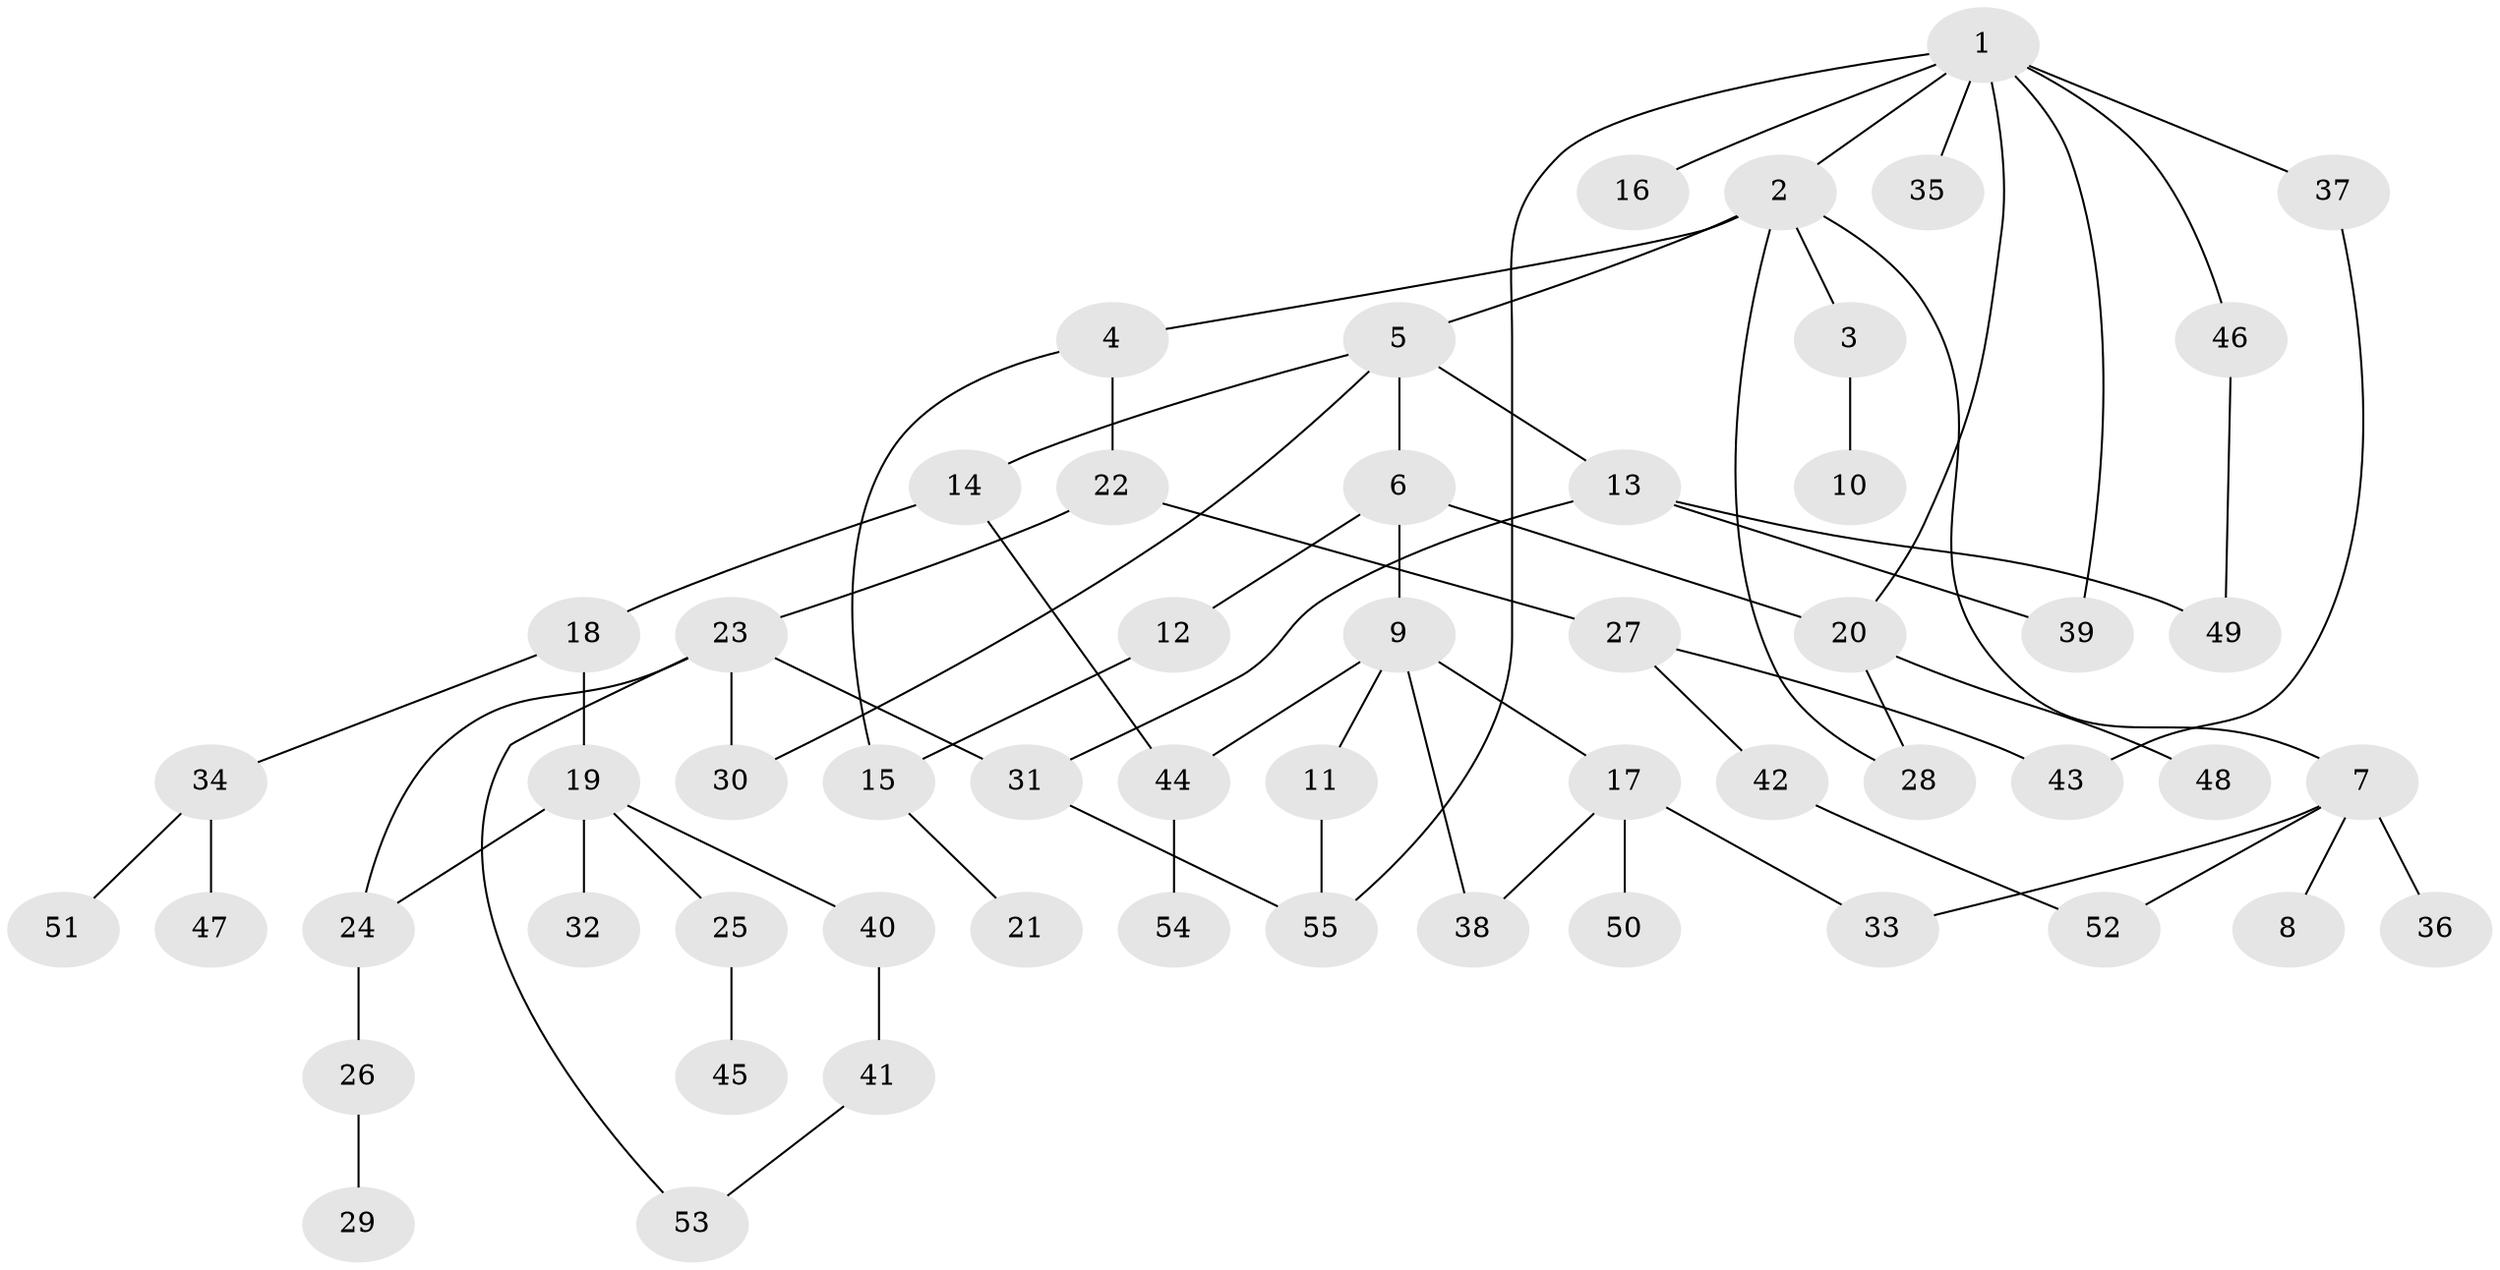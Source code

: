 // Generated by graph-tools (version 1.1) at 2025/41/03/09/25 04:41:02]
// undirected, 55 vertices, 70 edges
graph export_dot {
graph [start="1"]
  node [color=gray90,style=filled];
  1;
  2;
  3;
  4;
  5;
  6;
  7;
  8;
  9;
  10;
  11;
  12;
  13;
  14;
  15;
  16;
  17;
  18;
  19;
  20;
  21;
  22;
  23;
  24;
  25;
  26;
  27;
  28;
  29;
  30;
  31;
  32;
  33;
  34;
  35;
  36;
  37;
  38;
  39;
  40;
  41;
  42;
  43;
  44;
  45;
  46;
  47;
  48;
  49;
  50;
  51;
  52;
  53;
  54;
  55;
  1 -- 2;
  1 -- 16;
  1 -- 20;
  1 -- 35;
  1 -- 37;
  1 -- 46;
  1 -- 55;
  1 -- 39;
  2 -- 3;
  2 -- 4;
  2 -- 5;
  2 -- 7;
  2 -- 28;
  3 -- 10;
  4 -- 15;
  4 -- 22;
  5 -- 6;
  5 -- 13;
  5 -- 14;
  5 -- 30;
  6 -- 9;
  6 -- 12;
  6 -- 20;
  7 -- 8;
  7 -- 33;
  7 -- 36;
  7 -- 52;
  9 -- 11;
  9 -- 17;
  9 -- 38;
  9 -- 44;
  11 -- 55;
  12 -- 15;
  13 -- 39;
  13 -- 49;
  13 -- 31;
  14 -- 18;
  14 -- 44;
  15 -- 21;
  17 -- 50;
  17 -- 38;
  17 -- 33;
  18 -- 19;
  18 -- 34;
  19 -- 24;
  19 -- 25;
  19 -- 32;
  19 -- 40;
  20 -- 28;
  20 -- 48;
  22 -- 23;
  22 -- 27;
  23 -- 30;
  23 -- 31;
  23 -- 53;
  23 -- 24;
  24 -- 26;
  25 -- 45;
  26 -- 29;
  27 -- 42;
  27 -- 43;
  31 -- 55;
  34 -- 47;
  34 -- 51;
  37 -- 43;
  40 -- 41;
  41 -- 53;
  42 -- 52;
  44 -- 54;
  46 -- 49;
}
